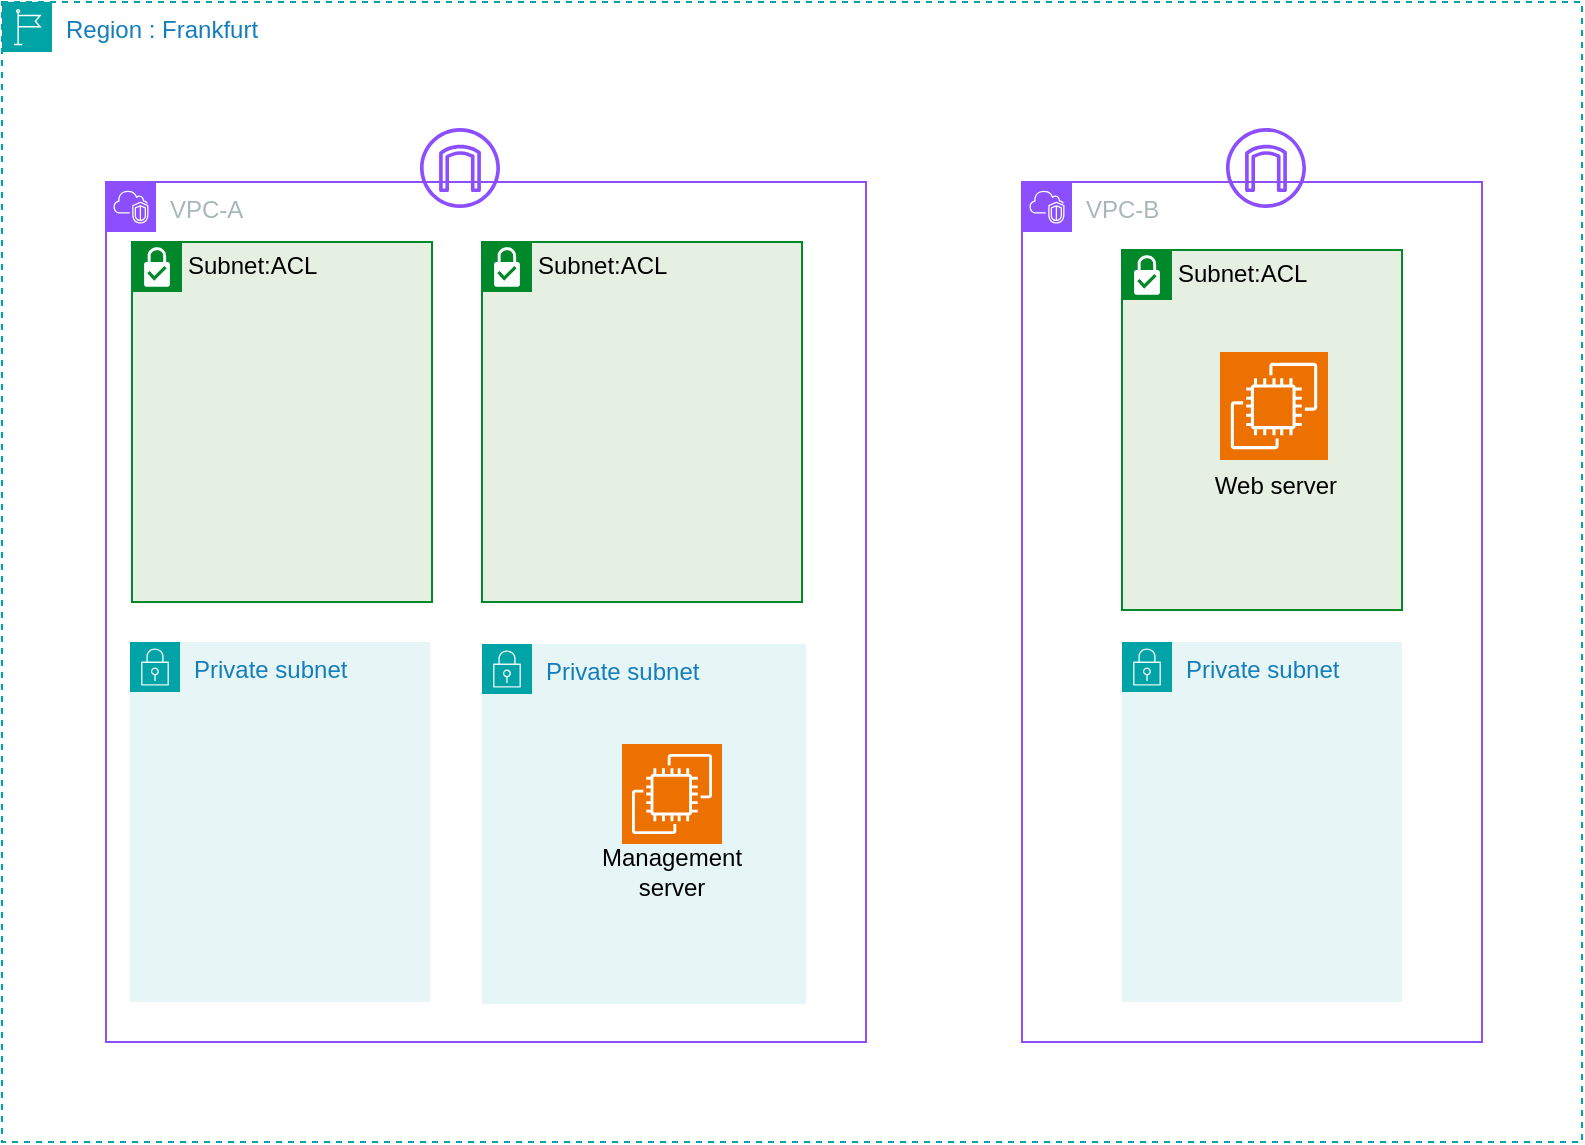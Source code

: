 <mxfile version="23.1.5" type="github">
  <diagram name="Pagina-1" id="JSuOB0qH_aEUuRuIwBlh">
    <mxGraphModel dx="1191" dy="721" grid="1" gridSize="10" guides="1" tooltips="1" connect="1" arrows="1" fold="1" page="1" pageScale="1" pageWidth="827" pageHeight="1169" math="0" shadow="0">
      <root>
        <mxCell id="0" />
        <mxCell id="1" parent="0" />
        <mxCell id="ssjmfCyC4Wv2lQjvstt9-3" value="Region : Frankfurt" style="points=[[0,0],[0.25,0],[0.5,0],[0.75,0],[1,0],[1,0.25],[1,0.5],[1,0.75],[1,1],[0.75,1],[0.5,1],[0.25,1],[0,1],[0,0.75],[0,0.5],[0,0.25]];outlineConnect=0;gradientColor=none;html=1;whiteSpace=wrap;fontSize=12;fontStyle=0;container=1;pointerEvents=0;collapsible=0;recursiveResize=0;shape=mxgraph.aws4.group;grIcon=mxgraph.aws4.group_region;strokeColor=#00A4A6;fillColor=none;verticalAlign=top;align=left;spacingLeft=30;fontColor=#147EBA;dashed=1;" vertex="1" parent="1">
          <mxGeometry x="18" y="70" width="790" height="570" as="geometry" />
        </mxCell>
        <mxCell id="ssjmfCyC4Wv2lQjvstt9-4" value="VPC-B" style="points=[[0,0],[0.25,0],[0.5,0],[0.75,0],[1,0],[1,0.25],[1,0.5],[1,0.75],[1,1],[0.75,1],[0.5,1],[0.25,1],[0,1],[0,0.75],[0,0.5],[0,0.25]];outlineConnect=0;gradientColor=none;html=1;whiteSpace=wrap;fontSize=12;fontStyle=0;container=1;pointerEvents=0;collapsible=0;recursiveResize=0;shape=mxgraph.aws4.group;grIcon=mxgraph.aws4.group_vpc2;strokeColor=#8C4FFF;fillColor=none;verticalAlign=top;align=left;spacingLeft=30;fontColor=#AAB7B8;dashed=0;" vertex="1" parent="ssjmfCyC4Wv2lQjvstt9-3">
          <mxGeometry x="510" y="90" width="230" height="430" as="geometry" />
        </mxCell>
        <mxCell id="ssjmfCyC4Wv2lQjvstt9-12" value="Subnet:ACL" style="shape=mxgraph.ibm.box;prType=subnet;fontStyle=0;verticalAlign=top;align=left;spacingLeft=32;spacingTop=4;fillColor=#E6F0E2;rounded=0;whiteSpace=wrap;html=1;strokeColor=#00882B;strokeWidth=1;dashed=0;container=1;spacing=-4;collapsible=0;expand=0;recursiveResize=0;" vertex="1" parent="ssjmfCyC4Wv2lQjvstt9-4">
          <mxGeometry x="50" y="34" width="140" height="180" as="geometry" />
        </mxCell>
        <mxCell id="ssjmfCyC4Wv2lQjvstt9-17" value="" style="sketch=0;points=[[0,0,0],[0.25,0,0],[0.5,0,0],[0.75,0,0],[1,0,0],[0,1,0],[0.25,1,0],[0.5,1,0],[0.75,1,0],[1,1,0],[0,0.25,0],[0,0.5,0],[0,0.75,0],[1,0.25,0],[1,0.5,0],[1,0.75,0]];outlineConnect=0;fontColor=#232F3E;fillColor=#ED7100;strokeColor=#ffffff;dashed=0;verticalLabelPosition=bottom;verticalAlign=top;align=center;html=1;fontSize=12;fontStyle=0;aspect=fixed;shape=mxgraph.aws4.resourceIcon;resIcon=mxgraph.aws4.ec2;" vertex="1" parent="ssjmfCyC4Wv2lQjvstt9-12">
          <mxGeometry x="49" y="51" width="54" height="54" as="geometry" />
        </mxCell>
        <mxCell id="ssjmfCyC4Wv2lQjvstt9-20" value="Web server" style="text;strokeColor=none;align=center;fillColor=none;html=1;verticalAlign=middle;whiteSpace=wrap;rounded=0;" vertex="1" parent="ssjmfCyC4Wv2lQjvstt9-12">
          <mxGeometry x="44" y="106" width="66" height="24" as="geometry" />
        </mxCell>
        <mxCell id="ssjmfCyC4Wv2lQjvstt9-13" value="Private subnet" style="points=[[0,0],[0.25,0],[0.5,0],[0.75,0],[1,0],[1,0.25],[1,0.5],[1,0.75],[1,1],[0.75,1],[0.5,1],[0.25,1],[0,1],[0,0.75],[0,0.5],[0,0.25]];outlineConnect=0;gradientColor=none;html=1;whiteSpace=wrap;fontSize=12;fontStyle=0;container=1;pointerEvents=0;collapsible=0;recursiveResize=0;shape=mxgraph.aws4.group;grIcon=mxgraph.aws4.group_security_group;grStroke=0;strokeColor=#00A4A6;fillColor=#E6F6F7;verticalAlign=top;align=left;spacingLeft=30;fontColor=#147EBA;dashed=0;" vertex="1" parent="ssjmfCyC4Wv2lQjvstt9-4">
          <mxGeometry x="50" y="230" width="140" height="180" as="geometry" />
        </mxCell>
        <mxCell id="ssjmfCyC4Wv2lQjvstt9-15" value="" style="sketch=0;outlineConnect=0;fontColor=#232F3E;gradientColor=none;fillColor=#8C4FFF;strokeColor=none;dashed=0;verticalLabelPosition=bottom;verticalAlign=top;align=center;html=1;fontSize=12;fontStyle=0;aspect=fixed;pointerEvents=1;shape=mxgraph.aws4.internet_gateway;" vertex="1" parent="ssjmfCyC4Wv2lQjvstt9-3">
          <mxGeometry x="209" y="63" width="40" height="40" as="geometry" />
        </mxCell>
        <mxCell id="ssjmfCyC4Wv2lQjvstt9-16" value="" style="sketch=0;outlineConnect=0;fontColor=#232F3E;gradientColor=none;fillColor=#8C4FFF;strokeColor=none;dashed=0;verticalLabelPosition=bottom;verticalAlign=top;align=center;html=1;fontSize=12;fontStyle=0;aspect=fixed;pointerEvents=1;shape=mxgraph.aws4.internet_gateway;" vertex="1" parent="ssjmfCyC4Wv2lQjvstt9-3">
          <mxGeometry x="612" y="63" width="40" height="40" as="geometry" />
        </mxCell>
        <mxCell id="ssjmfCyC4Wv2lQjvstt9-5" value="VPC-A" style="points=[[0,0],[0.25,0],[0.5,0],[0.75,0],[1,0],[1,0.25],[1,0.5],[1,0.75],[1,1],[0.75,1],[0.5,1],[0.25,1],[0,1],[0,0.75],[0,0.5],[0,0.25]];outlineConnect=0;gradientColor=none;html=1;whiteSpace=wrap;fontSize=12;fontStyle=0;container=1;pointerEvents=0;collapsible=0;recursiveResize=0;shape=mxgraph.aws4.group;grIcon=mxgraph.aws4.group_vpc2;strokeColor=#8C4FFF;fillColor=none;verticalAlign=top;align=left;spacingLeft=30;fontColor=#AAB7B8;dashed=0;" vertex="1" parent="1">
          <mxGeometry x="70" y="160" width="380" height="430" as="geometry" />
        </mxCell>
        <mxCell id="ssjmfCyC4Wv2lQjvstt9-8" value="Subnet:ACL" style="shape=mxgraph.ibm.box;prType=subnet;fontStyle=0;verticalAlign=top;align=left;spacingLeft=32;spacingTop=4;fillColor=#E6F0E2;rounded=0;whiteSpace=wrap;html=1;strokeColor=#00882B;strokeWidth=1;dashed=0;container=1;spacing=-4;collapsible=0;expand=0;recursiveResize=0;" vertex="1" parent="ssjmfCyC4Wv2lQjvstt9-5">
          <mxGeometry x="188" y="30" width="160" height="180" as="geometry" />
        </mxCell>
        <mxCell id="ssjmfCyC4Wv2lQjvstt9-9" value="Subnet:ACL" style="shape=mxgraph.ibm.box;prType=subnet;fontStyle=0;verticalAlign=top;align=left;spacingLeft=32;spacingTop=4;fillColor=#E6F0E2;rounded=0;whiteSpace=wrap;html=1;strokeColor=#00882B;strokeWidth=1;dashed=0;container=1;spacing=-4;collapsible=0;expand=0;recursiveResize=0;" vertex="1" parent="ssjmfCyC4Wv2lQjvstt9-5">
          <mxGeometry x="13" y="30" width="150" height="180" as="geometry" />
        </mxCell>
        <mxCell id="ssjmfCyC4Wv2lQjvstt9-10" value="Private subnet" style="points=[[0,0],[0.25,0],[0.5,0],[0.75,0],[1,0],[1,0.25],[1,0.5],[1,0.75],[1,1],[0.75,1],[0.5,1],[0.25,1],[0,1],[0,0.75],[0,0.5],[0,0.25]];outlineConnect=0;gradientColor=none;html=1;whiteSpace=wrap;fontSize=12;fontStyle=0;container=1;pointerEvents=0;collapsible=0;recursiveResize=0;shape=mxgraph.aws4.group;grIcon=mxgraph.aws4.group_security_group;grStroke=0;strokeColor=#00A4A6;fillColor=#E6F6F7;verticalAlign=top;align=left;spacingLeft=30;fontColor=#147EBA;dashed=0;" vertex="1" parent="ssjmfCyC4Wv2lQjvstt9-5">
          <mxGeometry x="12" y="230" width="150" height="180" as="geometry" />
        </mxCell>
        <mxCell id="ssjmfCyC4Wv2lQjvstt9-11" value="Private subnet" style="points=[[0,0],[0.25,0],[0.5,0],[0.75,0],[1,0],[1,0.25],[1,0.5],[1,0.75],[1,1],[0.75,1],[0.5,1],[0.25,1],[0,1],[0,0.75],[0,0.5],[0,0.25]];outlineConnect=0;gradientColor=none;html=1;whiteSpace=wrap;fontSize=12;fontStyle=0;container=1;pointerEvents=0;collapsible=0;recursiveResize=0;shape=mxgraph.aws4.group;grIcon=mxgraph.aws4.group_security_group;grStroke=0;strokeColor=#00A4A6;fillColor=#E6F6F7;verticalAlign=top;align=left;spacingLeft=30;fontColor=#147EBA;dashed=0;" vertex="1" parent="ssjmfCyC4Wv2lQjvstt9-5">
          <mxGeometry x="188" y="231" width="162" height="180" as="geometry" />
        </mxCell>
        <mxCell id="ssjmfCyC4Wv2lQjvstt9-18" value="" style="sketch=0;points=[[0,0,0],[0.25,0,0],[0.5,0,0],[0.75,0,0],[1,0,0],[0,1,0],[0.25,1,0],[0.5,1,0],[0.75,1,0],[1,1,0],[0,0.25,0],[0,0.5,0],[0,0.75,0],[1,0.25,0],[1,0.5,0],[1,0.75,0]];outlineConnect=0;fontColor=#232F3E;fillColor=#ED7100;strokeColor=#ffffff;dashed=0;verticalLabelPosition=bottom;verticalAlign=top;align=center;html=1;fontSize=12;fontStyle=0;aspect=fixed;shape=mxgraph.aws4.resourceIcon;resIcon=mxgraph.aws4.ec2;" vertex="1" parent="ssjmfCyC4Wv2lQjvstt9-11">
          <mxGeometry x="70" y="50" width="50" height="50" as="geometry" />
        </mxCell>
        <mxCell id="ssjmfCyC4Wv2lQjvstt9-19" value="Management server" style="text;strokeColor=none;align=center;fillColor=none;html=1;verticalAlign=middle;whiteSpace=wrap;rounded=0;" vertex="1" parent="ssjmfCyC4Wv2lQjvstt9-11">
          <mxGeometry x="60" y="109" width="70" height="10" as="geometry" />
        </mxCell>
      </root>
    </mxGraphModel>
  </diagram>
</mxfile>
